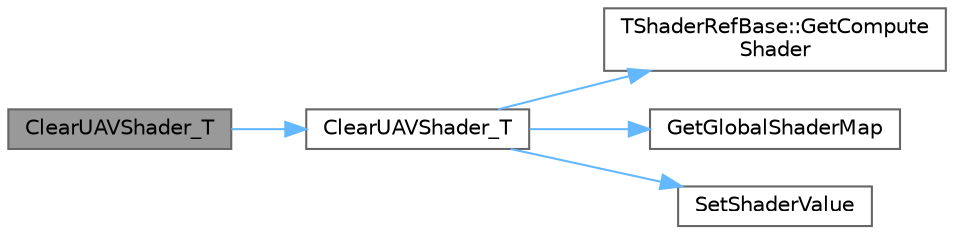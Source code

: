 digraph "ClearUAVShader_T"
{
 // INTERACTIVE_SVG=YES
 // LATEX_PDF_SIZE
  bgcolor="transparent";
  edge [fontname=Helvetica,fontsize=10,labelfontname=Helvetica,labelfontsize=10];
  node [fontname=Helvetica,fontsize=10,shape=box,height=0.2,width=0.4];
  rankdir="LR";
  Node1 [id="Node000001",label="ClearUAVShader_T",height=0.2,width=0.4,color="gray40", fillcolor="grey60", style="filled", fontcolor="black",tooltip=" "];
  Node1 -> Node2 [id="edge1_Node000001_Node000002",color="steelblue1",style="solid",tooltip=" "];
  Node2 [id="Node000002",label="ClearUAVShader_T",height=0.2,width=0.4,color="grey40", fillcolor="white", style="filled",URL="$d9/d4e/ClearReplacementShaders_8h.html#aadb4271fb9de1197af03eb140906f832",tooltip="Helper functions for running the clear replacement shader for specific resource types,..."];
  Node2 -> Node3 [id="edge2_Node000002_Node000003",color="steelblue1",style="solid",tooltip=" "];
  Node3 [id="Node000003",label="TShaderRefBase::GetCompute\lShader",height=0.2,width=0.4,color="grey40", fillcolor="white", style="filled",URL="$dc/d92/classTShaderRefBase.html#ae70e9a74dc76875e8c2d02c364c064ea",tooltip=" "];
  Node2 -> Node4 [id="edge3_Node000002_Node000004",color="steelblue1",style="solid",tooltip=" "];
  Node4 [id="Node000004",label="GetGlobalShaderMap",height=0.2,width=0.4,color="grey40", fillcolor="white", style="filled",URL="$db/de3/GlobalShader_8h.html#a25398a43dfe1926995af1972627b30a5",tooltip="Accesses the global shader map."];
  Node2 -> Node5 [id="edge4_Node000002_Node000005",color="steelblue1",style="solid",tooltip=" "];
  Node5 [id="Node000005",label="SetShaderValue",height=0.2,width=0.4,color="grey40", fillcolor="white", style="filled",URL="$d9/dfb/ShaderParameterUtils_8h.html#a86b906e1f3ca55ec80b1a24fc5f38b88",tooltip=" "];
}
